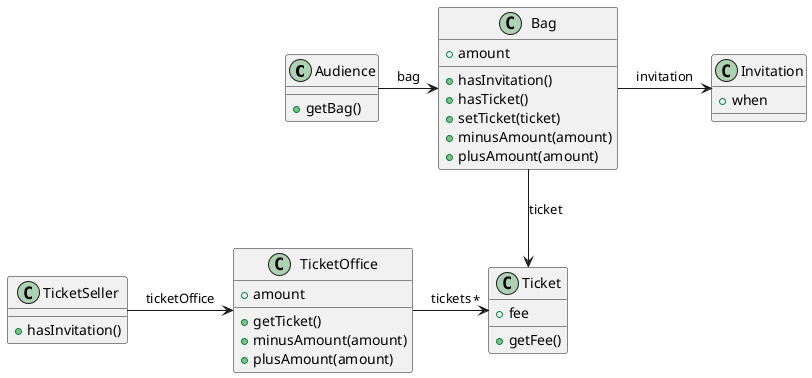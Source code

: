 @startuml

class Audience {
+ getBag()
}

class Bag {
+ amount
+ hasInvitation()
+ hasTicket()
+ setTicket(ticket)
+ minusAmount(amount)
+ plusAmount(amount)
}

class Invitation {
+ when
}

class Ticket {
+ fee
+ getFee()
}

class TicketSeller {
+ hasInvitation()
}

class TicketOffice {
+ amount
+ getTicket()
+ minusAmount(amount)
+ plusAmount(amount)
}

Audience -right-> Bag :bag
Bag -right-> Invitation : invitation 
Bag --> Ticket : ticket
TicketSeller -right-> TicketOffice : ticketOffice
TicketOffice -right-> "*" Ticket : tickets

@enduml
